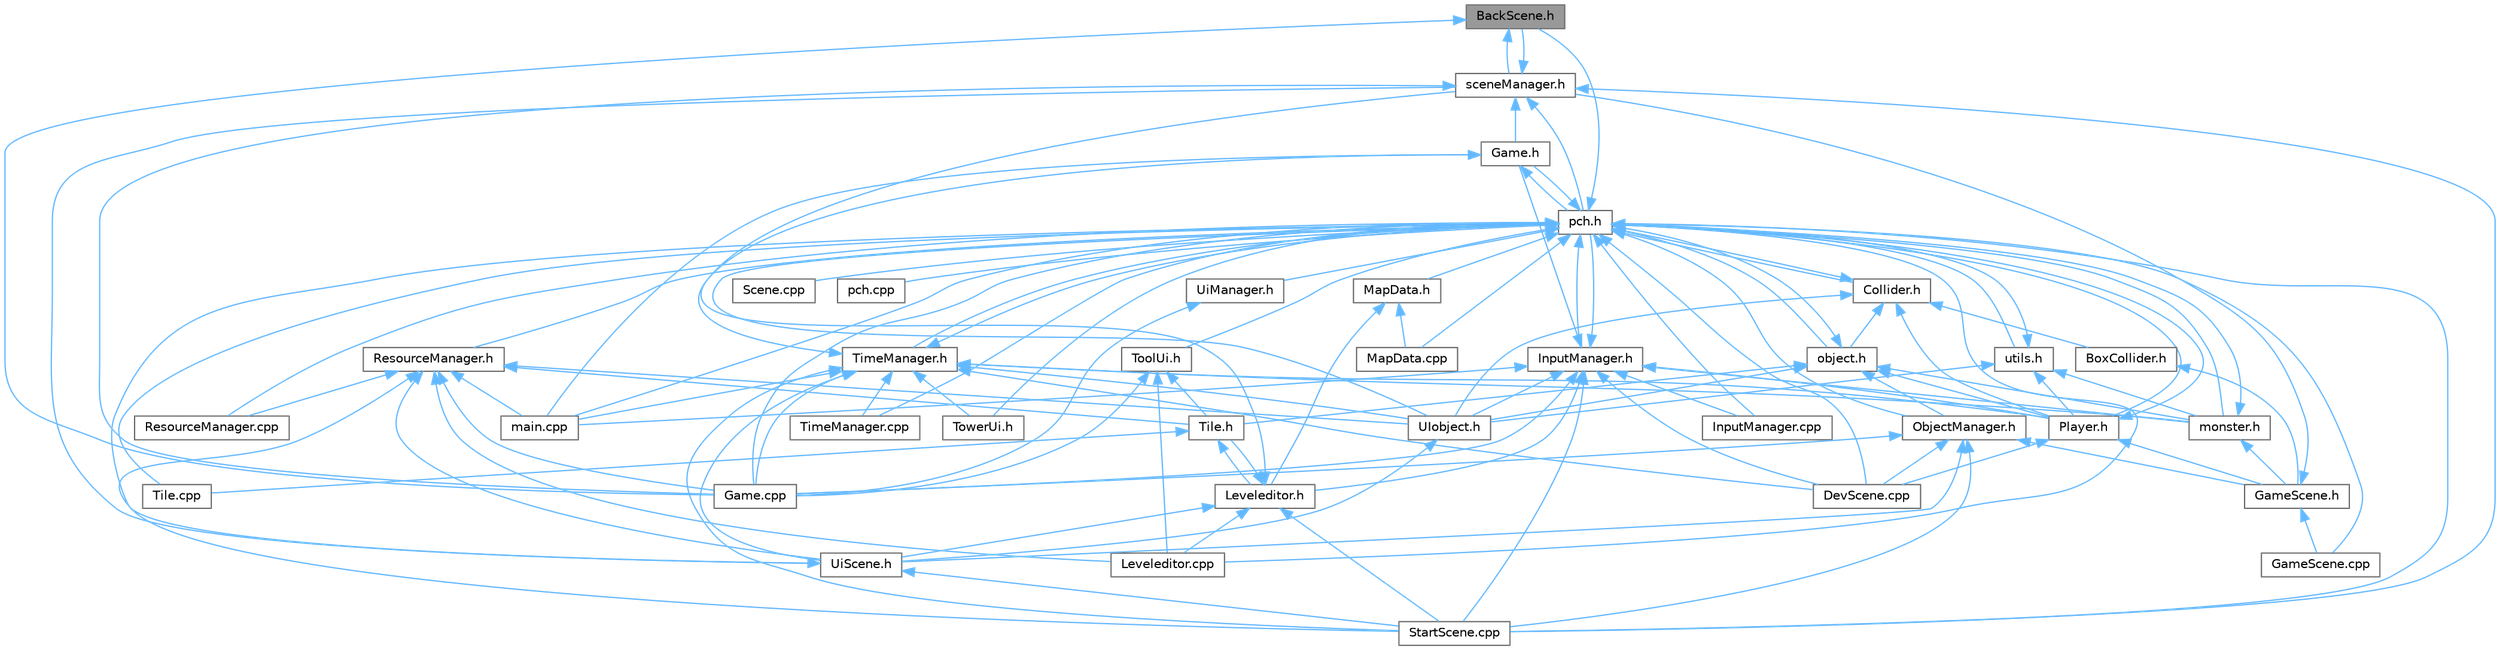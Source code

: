 digraph "BackScene.h"
{
 // LATEX_PDF_SIZE
  bgcolor="transparent";
  edge [fontname=Helvetica,fontsize=10,labelfontname=Helvetica,labelfontsize=10];
  node [fontname=Helvetica,fontsize=10,shape=box,height=0.2,width=0.4];
  Node1 [id="Node000001",label="BackScene.h",height=0.2,width=0.4,color="gray40", fillcolor="grey60", style="filled", fontcolor="black",tooltip=" "];
  Node1 -> Node2 [id="edge1_Node000001_Node000002",dir="back",color="steelblue1",style="solid",tooltip=" "];
  Node2 [id="Node000002",label="Game.cpp",height=0.2,width=0.4,color="grey40", fillcolor="white", style="filled",URL="$_game_8cpp.html",tooltip=" "];
  Node1 -> Node3 [id="edge2_Node000001_Node000003",dir="back",color="steelblue1",style="solid",tooltip=" "];
  Node3 [id="Node000003",label="sceneManager.h",height=0.2,width=0.4,color="grey40", fillcolor="white", style="filled",URL="$scene_manager_8h.html",tooltip=" "];
  Node3 -> Node1 [id="edge3_Node000003_Node000001",dir="back",color="steelblue1",style="solid",tooltip=" "];
  Node3 -> Node2 [id="edge4_Node000003_Node000002",dir="back",color="steelblue1",style="solid",tooltip=" "];
  Node3 -> Node4 [id="edge5_Node000003_Node000004",dir="back",color="steelblue1",style="solid",tooltip=" "];
  Node4 [id="Node000004",label="Game.h",height=0.2,width=0.4,color="grey40", fillcolor="white", style="filled",URL="$_game_8h.html",tooltip=" "];
  Node4 -> Node5 [id="edge6_Node000004_Node000005",dir="back",color="steelblue1",style="solid",tooltip=" "];
  Node5 [id="Node000005",label="main.cpp",height=0.2,width=0.4,color="grey40", fillcolor="white", style="filled",URL="$main_8cpp.html",tooltip=" "];
  Node4 -> Node6 [id="edge7_Node000004_Node000006",dir="back",color="steelblue1",style="solid",tooltip=" "];
  Node6 [id="Node000006",label="pch.h",height=0.2,width=0.4,color="grey40", fillcolor="white", style="filled",URL="$pch_8h.html",tooltip=" "];
  Node6 -> Node1 [id="edge8_Node000006_Node000001",dir="back",color="steelblue1",style="solid",tooltip=" "];
  Node6 -> Node7 [id="edge9_Node000006_Node000007",dir="back",color="steelblue1",style="solid",tooltip=" "];
  Node7 [id="Node000007",label="Collider.h",height=0.2,width=0.4,color="grey40", fillcolor="white", style="filled",URL="$_collider_8h.html",tooltip=" "];
  Node7 -> Node8 [id="edge10_Node000007_Node000008",dir="back",color="steelblue1",style="solid",tooltip=" "];
  Node8 [id="Node000008",label="BoxCollider.h",height=0.2,width=0.4,color="grey40", fillcolor="white", style="filled",URL="$_box_collider_8h.html",tooltip=" "];
  Node8 -> Node9 [id="edge11_Node000008_Node000009",dir="back",color="steelblue1",style="solid",tooltip=" "];
  Node9 [id="Node000009",label="GameScene.h",height=0.2,width=0.4,color="grey40", fillcolor="white", style="filled",URL="$_game_scene_8h.html",tooltip=" "];
  Node9 -> Node10 [id="edge12_Node000009_Node000010",dir="back",color="steelblue1",style="solid",tooltip=" "];
  Node10 [id="Node000010",label="GameScene.cpp",height=0.2,width=0.4,color="grey40", fillcolor="white", style="filled",URL="$_game_scene_8cpp.html",tooltip=" "];
  Node9 -> Node3 [id="edge13_Node000009_Node000003",dir="back",color="steelblue1",style="solid",tooltip=" "];
  Node7 -> Node11 [id="edge14_Node000007_Node000011",dir="back",color="steelblue1",style="solid",tooltip=" "];
  Node11 [id="Node000011",label="Player.h",height=0.2,width=0.4,color="grey40", fillcolor="white", style="filled",URL="$_player_8h.html",tooltip=" "];
  Node11 -> Node12 [id="edge15_Node000011_Node000012",dir="back",color="steelblue1",style="solid",tooltip=" "];
  Node12 [id="Node000012",label="DevScene.cpp",height=0.2,width=0.4,color="grey40", fillcolor="white", style="filled",URL="$_dev_scene_8cpp.html",tooltip=" "];
  Node11 -> Node9 [id="edge16_Node000011_Node000009",dir="back",color="steelblue1",style="solid",tooltip=" "];
  Node11 -> Node6 [id="edge17_Node000011_Node000006",dir="back",color="steelblue1",style="solid",tooltip=" "];
  Node7 -> Node13 [id="edge18_Node000007_Node000013",dir="back",color="steelblue1",style="solid",tooltip=" "];
  Node13 [id="Node000013",label="UIobject.h",height=0.2,width=0.4,color="grey40", fillcolor="white", style="filled",URL="$_u_iobject_8h.html",tooltip=" "];
  Node13 -> Node14 [id="edge19_Node000013_Node000014",dir="back",color="steelblue1",style="solid",tooltip=" "];
  Node14 [id="Node000014",label="UiScene.h",height=0.2,width=0.4,color="grey40", fillcolor="white", style="filled",URL="$_ui_scene_8h.html",tooltip=" "];
  Node14 -> Node15 [id="edge20_Node000014_Node000015",dir="back",color="steelblue1",style="solid",tooltip=" "];
  Node15 [id="Node000015",label="StartScene.cpp",height=0.2,width=0.4,color="grey40", fillcolor="white", style="filled",URL="$_start_scene_8cpp.html",tooltip=" "];
  Node14 -> Node3 [id="edge21_Node000014_Node000003",dir="back",color="steelblue1",style="solid",tooltip=" "];
  Node7 -> Node16 [id="edge22_Node000007_Node000016",dir="back",color="steelblue1",style="solid",tooltip=" "];
  Node16 [id="Node000016",label="object.h",height=0.2,width=0.4,color="grey40", fillcolor="white", style="filled",URL="$object_8h.html",tooltip=" "];
  Node16 -> Node17 [id="edge23_Node000016_Node000017",dir="back",color="steelblue1",style="solid",tooltip=" "];
  Node17 [id="Node000017",label="ObjectManager.h",height=0.2,width=0.4,color="grey40", fillcolor="white", style="filled",URL="$_object_manager_8h.html",tooltip=" "];
  Node17 -> Node12 [id="edge24_Node000017_Node000012",dir="back",color="steelblue1",style="solid",tooltip=" "];
  Node17 -> Node2 [id="edge25_Node000017_Node000002",dir="back",color="steelblue1",style="solid",tooltip=" "];
  Node17 -> Node9 [id="edge26_Node000017_Node000009",dir="back",color="steelblue1",style="solid",tooltip=" "];
  Node17 -> Node15 [id="edge27_Node000017_Node000015",dir="back",color="steelblue1",style="solid",tooltip=" "];
  Node17 -> Node14 [id="edge28_Node000017_Node000014",dir="back",color="steelblue1",style="solid",tooltip=" "];
  Node16 -> Node11 [id="edge29_Node000016_Node000011",dir="back",color="steelblue1",style="solid",tooltip=" "];
  Node16 -> Node18 [id="edge30_Node000016_Node000018",dir="back",color="steelblue1",style="solid",tooltip=" "];
  Node18 [id="Node000018",label="Tile.h",height=0.2,width=0.4,color="grey40", fillcolor="white", style="filled",URL="$_tile_8h.html",tooltip=" "];
  Node18 -> Node19 [id="edge31_Node000018_Node000019",dir="back",color="steelblue1",style="solid",tooltip=" "];
  Node19 [id="Node000019",label="Leveleditor.h",height=0.2,width=0.4,color="grey40", fillcolor="white", style="filled",URL="$_leveleditor_8h.html",tooltip=" "];
  Node19 -> Node20 [id="edge32_Node000019_Node000020",dir="back",color="steelblue1",style="solid",tooltip=" "];
  Node20 [id="Node000020",label="Leveleditor.cpp",height=0.2,width=0.4,color="grey40", fillcolor="white", style="filled",URL="$_leveleditor_8cpp.html",tooltip=" "];
  Node19 -> Node15 [id="edge33_Node000019_Node000015",dir="back",color="steelblue1",style="solid",tooltip=" "];
  Node19 -> Node18 [id="edge34_Node000019_Node000018",dir="back",color="steelblue1",style="solid",tooltip=" "];
  Node19 -> Node14 [id="edge35_Node000019_Node000014",dir="back",color="steelblue1",style="solid",tooltip=" "];
  Node19 -> Node3 [id="edge36_Node000019_Node000003",dir="back",color="steelblue1",style="solid",tooltip=" "];
  Node18 -> Node21 [id="edge37_Node000018_Node000021",dir="back",color="steelblue1",style="solid",tooltip=" "];
  Node21 [id="Node000021",label="Tile.cpp",height=0.2,width=0.4,color="grey40", fillcolor="white", style="filled",URL="$_tile_8cpp.html",tooltip=" "];
  Node16 -> Node13 [id="edge38_Node000016_Node000013",dir="back",color="steelblue1",style="solid",tooltip=" "];
  Node16 -> Node22 [id="edge39_Node000016_Node000022",dir="back",color="steelblue1",style="solid",tooltip=" "];
  Node22 [id="Node000022",label="monster.h",height=0.2,width=0.4,color="grey40", fillcolor="white", style="filled",URL="$monster_8h.html",tooltip=" "];
  Node22 -> Node9 [id="edge40_Node000022_Node000009",dir="back",color="steelblue1",style="solid",tooltip=" "];
  Node22 -> Node6 [id="edge41_Node000022_Node000006",dir="back",color="steelblue1",style="solid",tooltip=" "];
  Node16 -> Node6 [id="edge42_Node000016_Node000006",dir="back",color="steelblue1",style="solid",tooltip=" "];
  Node7 -> Node6 [id="edge43_Node000007_Node000006",dir="back",color="steelblue1",style="solid",tooltip=" "];
  Node6 -> Node12 [id="edge44_Node000006_Node000012",dir="back",color="steelblue1",style="solid",tooltip=" "];
  Node6 -> Node2 [id="edge45_Node000006_Node000002",dir="back",color="steelblue1",style="solid",tooltip=" "];
  Node6 -> Node4 [id="edge46_Node000006_Node000004",dir="back",color="steelblue1",style="solid",tooltip=" "];
  Node6 -> Node10 [id="edge47_Node000006_Node000010",dir="back",color="steelblue1",style="solid",tooltip=" "];
  Node6 -> Node23 [id="edge48_Node000006_Node000023",dir="back",color="steelblue1",style="solid",tooltip=" "];
  Node23 [id="Node000023",label="InputManager.cpp",height=0.2,width=0.4,color="grey40", fillcolor="white", style="filled",URL="$_input_manager_8cpp.html",tooltip=" "];
  Node6 -> Node24 [id="edge49_Node000006_Node000024",dir="back",color="steelblue1",style="solid",tooltip=" "];
  Node24 [id="Node000024",label="InputManager.h",height=0.2,width=0.4,color="grey40", fillcolor="white", style="filled",URL="$_input_manager_8h.html",tooltip=" "];
  Node24 -> Node12 [id="edge50_Node000024_Node000012",dir="back",color="steelblue1",style="solid",tooltip=" "];
  Node24 -> Node2 [id="edge51_Node000024_Node000002",dir="back",color="steelblue1",style="solid",tooltip=" "];
  Node24 -> Node4 [id="edge52_Node000024_Node000004",dir="back",color="steelblue1",style="solid",tooltip=" "];
  Node24 -> Node23 [id="edge53_Node000024_Node000023",dir="back",color="steelblue1",style="solid",tooltip=" "];
  Node24 -> Node19 [id="edge54_Node000024_Node000019",dir="back",color="steelblue1",style="solid",tooltip=" "];
  Node24 -> Node11 [id="edge55_Node000024_Node000011",dir="back",color="steelblue1",style="solid",tooltip=" "];
  Node24 -> Node15 [id="edge56_Node000024_Node000015",dir="back",color="steelblue1",style="solid",tooltip=" "];
  Node24 -> Node13 [id="edge57_Node000024_Node000013",dir="back",color="steelblue1",style="solid",tooltip=" "];
  Node24 -> Node5 [id="edge58_Node000024_Node000005",dir="back",color="steelblue1",style="solid",tooltip=" "];
  Node24 -> Node22 [id="edge59_Node000024_Node000022",dir="back",color="steelblue1",style="solid",tooltip=" "];
  Node24 -> Node6 [id="edge60_Node000024_Node000006",dir="back",color="steelblue1",style="solid",tooltip=" "];
  Node6 -> Node20 [id="edge61_Node000006_Node000020",dir="back",color="steelblue1",style="solid",tooltip=" "];
  Node6 -> Node25 [id="edge62_Node000006_Node000025",dir="back",color="steelblue1",style="solid",tooltip=" "];
  Node25 [id="Node000025",label="MapData.cpp",height=0.2,width=0.4,color="grey40", fillcolor="white", style="filled",URL="$_map_data_8cpp.html",tooltip=" "];
  Node6 -> Node26 [id="edge63_Node000006_Node000026",dir="back",color="steelblue1",style="solid",tooltip=" "];
  Node26 [id="Node000026",label="MapData.h",height=0.2,width=0.4,color="grey40", fillcolor="white", style="filled",URL="$_map_data_8h.html",tooltip=" "];
  Node26 -> Node19 [id="edge64_Node000026_Node000019",dir="back",color="steelblue1",style="solid",tooltip=" "];
  Node26 -> Node25 [id="edge65_Node000026_Node000025",dir="back",color="steelblue1",style="solid",tooltip=" "];
  Node6 -> Node17 [id="edge66_Node000006_Node000017",dir="back",color="steelblue1",style="solid",tooltip=" "];
  Node6 -> Node11 [id="edge67_Node000006_Node000011",dir="back",color="steelblue1",style="solid",tooltip=" "];
  Node6 -> Node27 [id="edge68_Node000006_Node000027",dir="back",color="steelblue1",style="solid",tooltip=" "];
  Node27 [id="Node000027",label="ResourceManager.cpp",height=0.2,width=0.4,color="grey40", fillcolor="white", style="filled",URL="$_resource_manager_8cpp.html",tooltip=" "];
  Node6 -> Node28 [id="edge69_Node000006_Node000028",dir="back",color="steelblue1",style="solid",tooltip=" "];
  Node28 [id="Node000028",label="ResourceManager.h",height=0.2,width=0.4,color="grey40", fillcolor="white", style="filled",URL="$_resource_manager_8h.html",tooltip=" "];
  Node28 -> Node2 [id="edge70_Node000028_Node000002",dir="back",color="steelblue1",style="solid",tooltip=" "];
  Node28 -> Node20 [id="edge71_Node000028_Node000020",dir="back",color="steelblue1",style="solid",tooltip=" "];
  Node28 -> Node27 [id="edge72_Node000028_Node000027",dir="back",color="steelblue1",style="solid",tooltip=" "];
  Node28 -> Node15 [id="edge73_Node000028_Node000015",dir="back",color="steelblue1",style="solid",tooltip=" "];
  Node28 -> Node18 [id="edge74_Node000028_Node000018",dir="back",color="steelblue1",style="solid",tooltip=" "];
  Node28 -> Node13 [id="edge75_Node000028_Node000013",dir="back",color="steelblue1",style="solid",tooltip=" "];
  Node28 -> Node14 [id="edge76_Node000028_Node000014",dir="back",color="steelblue1",style="solid",tooltip=" "];
  Node28 -> Node5 [id="edge77_Node000028_Node000005",dir="back",color="steelblue1",style="solid",tooltip=" "];
  Node6 -> Node29 [id="edge78_Node000006_Node000029",dir="back",color="steelblue1",style="solid",tooltip=" "];
  Node29 [id="Node000029",label="Scene.cpp",height=0.2,width=0.4,color="grey40", fillcolor="white", style="filled",URL="$_scene_8cpp.html",tooltip=" "];
  Node6 -> Node15 [id="edge79_Node000006_Node000015",dir="back",color="steelblue1",style="solid",tooltip=" "];
  Node6 -> Node21 [id="edge80_Node000006_Node000021",dir="back",color="steelblue1",style="solid",tooltip=" "];
  Node6 -> Node30 [id="edge81_Node000006_Node000030",dir="back",color="steelblue1",style="solid",tooltip=" "];
  Node30 [id="Node000030",label="TimeManager.cpp",height=0.2,width=0.4,color="grey40", fillcolor="white", style="filled",URL="$_time_manager_8cpp.html",tooltip=" "];
  Node6 -> Node31 [id="edge82_Node000006_Node000031",dir="back",color="steelblue1",style="solid",tooltip=" "];
  Node31 [id="Node000031",label="TimeManager.h",height=0.2,width=0.4,color="grey40", fillcolor="white", style="filled",URL="$_time_manager_8h.html",tooltip=" "];
  Node31 -> Node12 [id="edge83_Node000031_Node000012",dir="back",color="steelblue1",style="solid",tooltip=" "];
  Node31 -> Node2 [id="edge84_Node000031_Node000002",dir="back",color="steelblue1",style="solid",tooltip=" "];
  Node31 -> Node4 [id="edge85_Node000031_Node000004",dir="back",color="steelblue1",style="solid",tooltip=" "];
  Node31 -> Node11 [id="edge86_Node000031_Node000011",dir="back",color="steelblue1",style="solid",tooltip=" "];
  Node31 -> Node15 [id="edge87_Node000031_Node000015",dir="back",color="steelblue1",style="solid",tooltip=" "];
  Node31 -> Node30 [id="edge88_Node000031_Node000030",dir="back",color="steelblue1",style="solid",tooltip=" "];
  Node31 -> Node32 [id="edge89_Node000031_Node000032",dir="back",color="steelblue1",style="solid",tooltip=" "];
  Node32 [id="Node000032",label="TowerUi.h",height=0.2,width=0.4,color="grey40", fillcolor="white", style="filled",URL="$_tower_ui_8h.html",tooltip=" "];
  Node31 -> Node13 [id="edge90_Node000031_Node000013",dir="back",color="steelblue1",style="solid",tooltip=" "];
  Node31 -> Node14 [id="edge91_Node000031_Node000014",dir="back",color="steelblue1",style="solid",tooltip=" "];
  Node31 -> Node5 [id="edge92_Node000031_Node000005",dir="back",color="steelblue1",style="solid",tooltip=" "];
  Node31 -> Node22 [id="edge93_Node000031_Node000022",dir="back",color="steelblue1",style="solid",tooltip=" "];
  Node31 -> Node6 [id="edge94_Node000031_Node000006",dir="back",color="steelblue1",style="solid",tooltip=" "];
  Node6 -> Node33 [id="edge95_Node000006_Node000033",dir="back",color="steelblue1",style="solid",tooltip=" "];
  Node33 [id="Node000033",label="ToolUi.h",height=0.2,width=0.4,color="grey40", fillcolor="white", style="filled",URL="$_tool_ui_8h.html",tooltip=" "];
  Node33 -> Node2 [id="edge96_Node000033_Node000002",dir="back",color="steelblue1",style="solid",tooltip=" "];
  Node33 -> Node20 [id="edge97_Node000033_Node000020",dir="back",color="steelblue1",style="solid",tooltip=" "];
  Node33 -> Node18 [id="edge98_Node000033_Node000018",dir="back",color="steelblue1",style="solid",tooltip=" "];
  Node6 -> Node32 [id="edge99_Node000006_Node000032",dir="back",color="steelblue1",style="solid",tooltip=" "];
  Node6 -> Node13 [id="edge100_Node000006_Node000013",dir="back",color="steelblue1",style="solid",tooltip=" "];
  Node6 -> Node34 [id="edge101_Node000006_Node000034",dir="back",color="steelblue1",style="solid",tooltip=" "];
  Node34 [id="Node000034",label="UiManager.h",height=0.2,width=0.4,color="grey40", fillcolor="white", style="filled",URL="$_ui_manager_8h.html",tooltip=" "];
  Node34 -> Node2 [id="edge102_Node000034_Node000002",dir="back",color="steelblue1",style="solid",tooltip=" "];
  Node6 -> Node14 [id="edge103_Node000006_Node000014",dir="back",color="steelblue1",style="solid",tooltip=" "];
  Node6 -> Node5 [id="edge104_Node000006_Node000005",dir="back",color="steelblue1",style="solid",tooltip=" "];
  Node6 -> Node22 [id="edge105_Node000006_Node000022",dir="back",color="steelblue1",style="solid",tooltip=" "];
  Node6 -> Node16 [id="edge106_Node000006_Node000016",dir="back",color="steelblue1",style="solid",tooltip=" "];
  Node6 -> Node35 [id="edge107_Node000006_Node000035",dir="back",color="steelblue1",style="solid",tooltip=" "];
  Node35 [id="Node000035",label="pch.cpp",height=0.2,width=0.4,color="grey40", fillcolor="white", style="filled",URL="$pch_8cpp.html",tooltip=" "];
  Node6 -> Node36 [id="edge108_Node000006_Node000036",dir="back",color="steelblue1",style="solid",tooltip=" "];
  Node36 [id="Node000036",label="utils.h",height=0.2,width=0.4,color="grey40", fillcolor="white", style="filled",URL="$utils_8h.html",tooltip=" "];
  Node36 -> Node11 [id="edge109_Node000036_Node000011",dir="back",color="steelblue1",style="solid",tooltip=" "];
  Node36 -> Node13 [id="edge110_Node000036_Node000013",dir="back",color="steelblue1",style="solid",tooltip=" "];
  Node36 -> Node22 [id="edge111_Node000036_Node000022",dir="back",color="steelblue1",style="solid",tooltip=" "];
  Node36 -> Node6 [id="edge112_Node000036_Node000006",dir="back",color="steelblue1",style="solid",tooltip=" "];
  Node3 -> Node15 [id="edge113_Node000003_Node000015",dir="back",color="steelblue1",style="solid",tooltip=" "];
  Node3 -> Node6 [id="edge114_Node000003_Node000006",dir="back",color="steelblue1",style="solid",tooltip=" "];
}
